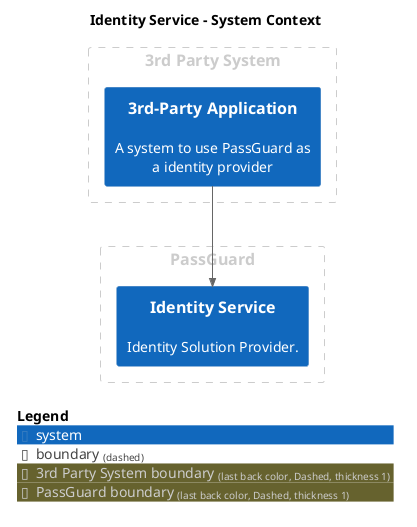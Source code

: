 @startuml
set separator none
title Identity Service - System Context

top to bottom direction

!include <C4/C4>
!include <C4/C4_Context>

AddBoundaryTag("3rd Party System", $borderColor="#cccccc", $fontColor="#cccccc", $borderStyle="Dashed", $borderThickness="1")
Boundary(group_1, "3rd Party System", $tags="3rd Party System") {
  System(3rdPartyApplication, "3rd-Party Application", $descr="A system to use PassGuard as a identity provider", $tags="", $link="")
}

AddBoundaryTag("PassGuard", $borderColor="#cccccc", $fontColor="#cccccc", $borderStyle="Dashed", $borderThickness="1")
Boundary(group_2, "PassGuard", $tags="PassGuard") {
  System(IdentityService, "Identity Service", $descr="Identity Solution Provider.", $tags="", $link="")
}


Rel(3rdPartyApplication, IdentityService, "", $techn="", $tags="", $link="")

SHOW_LEGEND(true)
@enduml